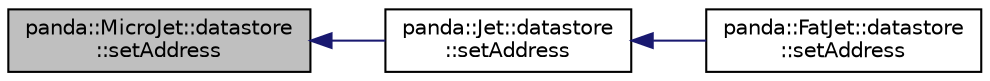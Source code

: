 digraph "panda::MicroJet::datastore::setAddress"
{
 // INTERACTIVE_SVG=YES
  edge [fontname="Helvetica",fontsize="10",labelfontname="Helvetica",labelfontsize="10"];
  node [fontname="Helvetica",fontsize="10",shape=record];
  rankdir="LR";
  Node1 [label="panda::MicroJet::datastore\l::setAddress",height=0.2,width=0.4,color="black", fillcolor="grey75", style="filled" fontcolor="black"];
  Node1 -> Node2 [dir="back",color="midnightblue",fontsize="10",style="solid"];
  Node2 [label="panda::Jet::datastore\l::setAddress",height=0.2,width=0.4,color="black", fillcolor="white", style="filled",URL="$structpanda_1_1Jet_1_1datastore.html#aba38557e272994b9913ffbe323892d7d"];
  Node2 -> Node3 [dir="back",color="midnightblue",fontsize="10",style="solid"];
  Node3 [label="panda::FatJet::datastore\l::setAddress",height=0.2,width=0.4,color="black", fillcolor="white", style="filled",URL="$structpanda_1_1FatJet_1_1datastore.html#a0064ba6151edcef6eb9d4c5b6a9fdcf7"];
}
